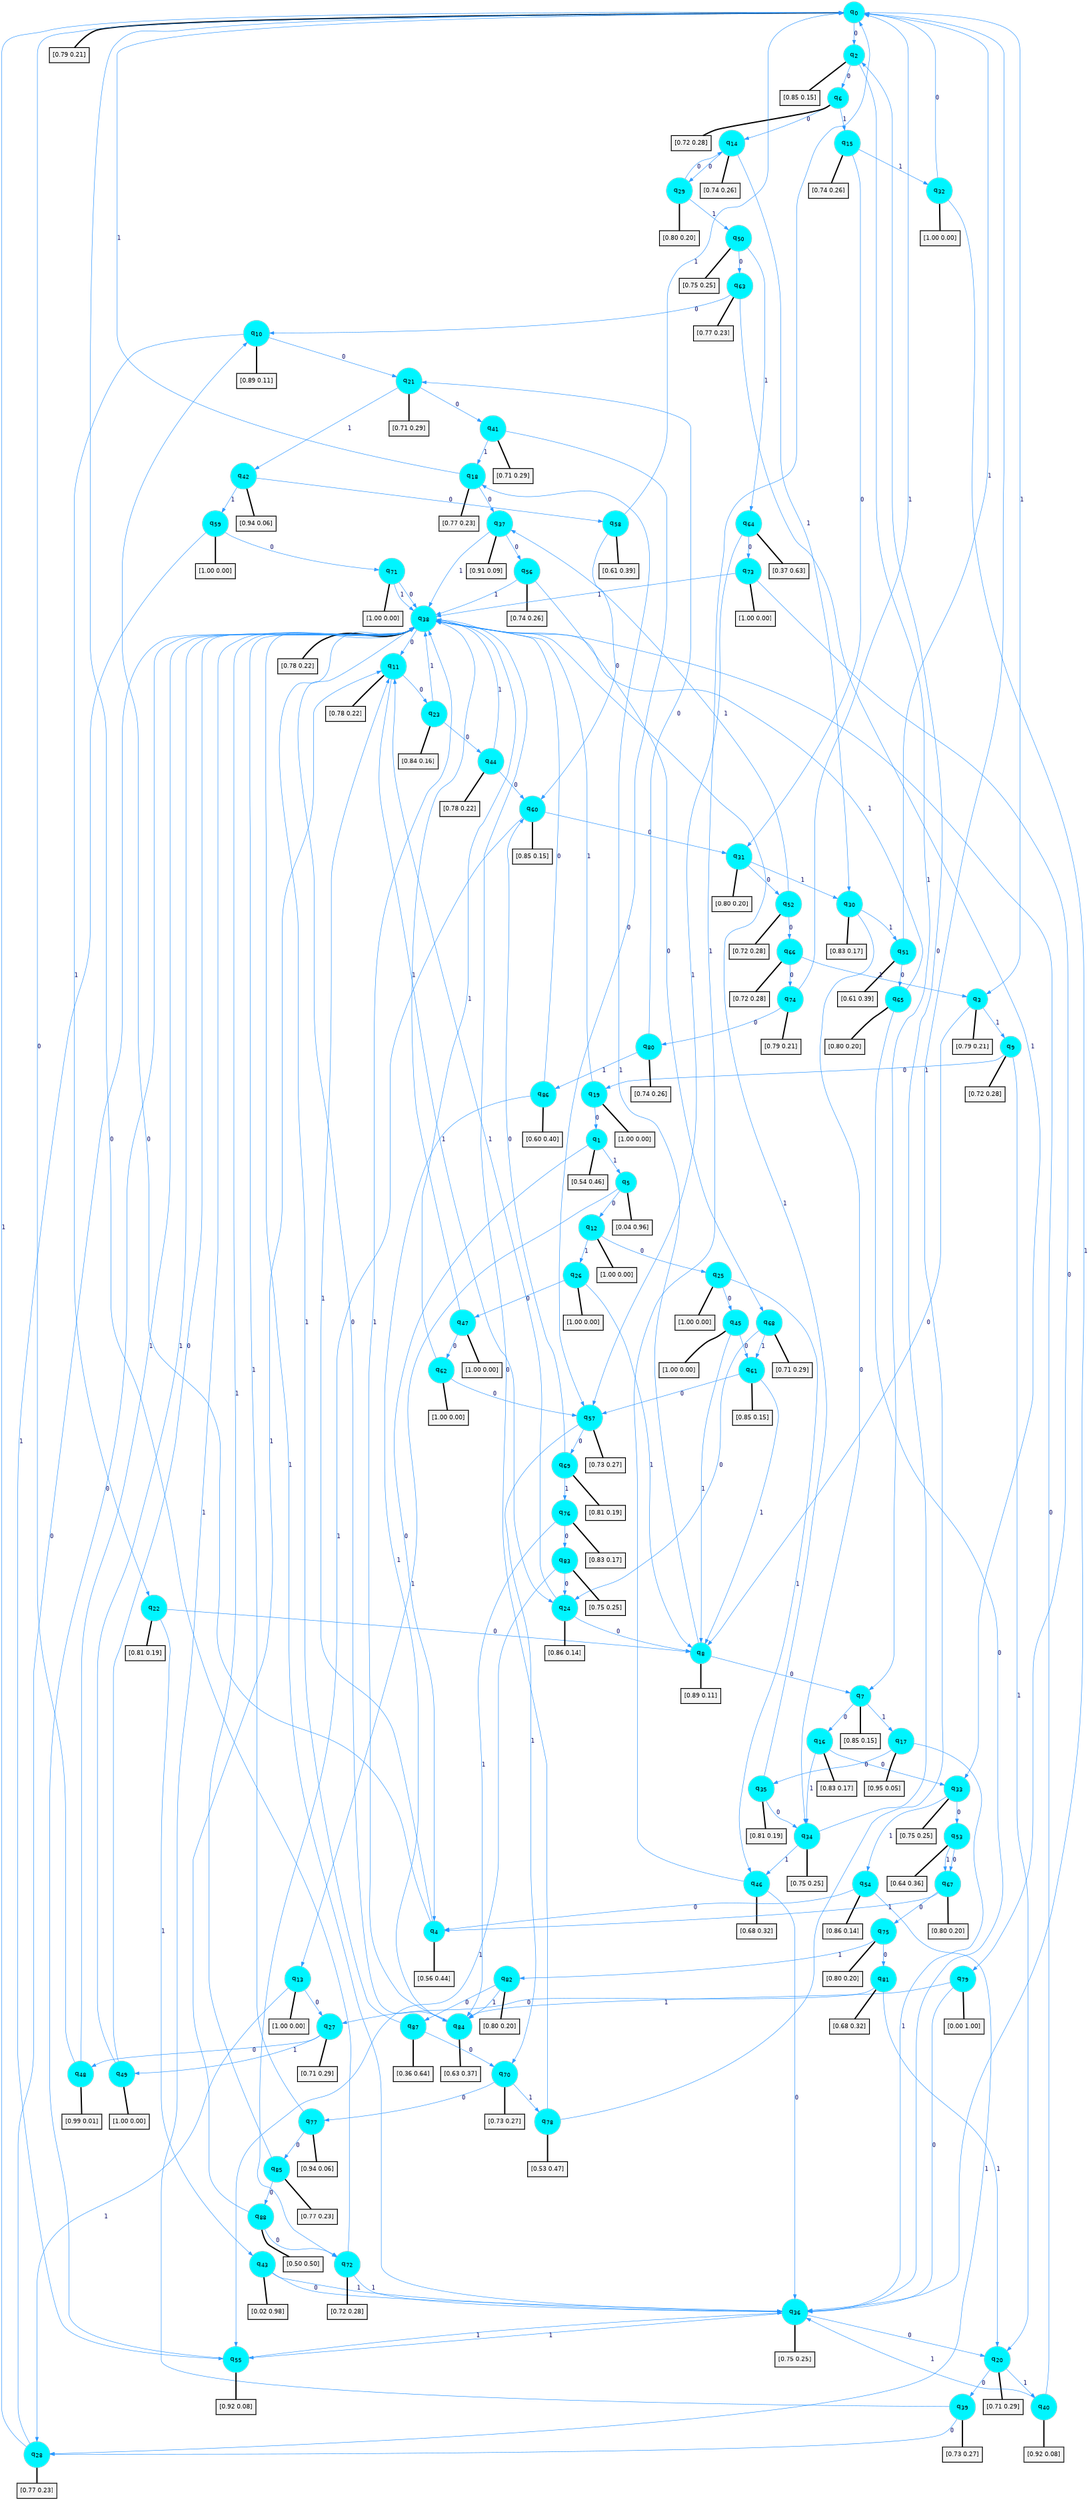 digraph G {
graph [
bgcolor=transparent, dpi=300, rankdir=TD, size="40,25"];
node [
color=gray, fillcolor=turquoise1, fontcolor=black, fontname=Helvetica, fontsize=16, fontweight=bold, shape=circle, style=filled];
edge [
arrowsize=1, color=dodgerblue1, fontcolor=midnightblue, fontname=courier, fontweight=bold, penwidth=1, style=solid, weight=20];
0[label=<q<SUB>0</SUB>>];
1[label=<q<SUB>1</SUB>>];
2[label=<q<SUB>2</SUB>>];
3[label=<q<SUB>3</SUB>>];
4[label=<q<SUB>4</SUB>>];
5[label=<q<SUB>5</SUB>>];
6[label=<q<SUB>6</SUB>>];
7[label=<q<SUB>7</SUB>>];
8[label=<q<SUB>8</SUB>>];
9[label=<q<SUB>9</SUB>>];
10[label=<q<SUB>10</SUB>>];
11[label=<q<SUB>11</SUB>>];
12[label=<q<SUB>12</SUB>>];
13[label=<q<SUB>13</SUB>>];
14[label=<q<SUB>14</SUB>>];
15[label=<q<SUB>15</SUB>>];
16[label=<q<SUB>16</SUB>>];
17[label=<q<SUB>17</SUB>>];
18[label=<q<SUB>18</SUB>>];
19[label=<q<SUB>19</SUB>>];
20[label=<q<SUB>20</SUB>>];
21[label=<q<SUB>21</SUB>>];
22[label=<q<SUB>22</SUB>>];
23[label=<q<SUB>23</SUB>>];
24[label=<q<SUB>24</SUB>>];
25[label=<q<SUB>25</SUB>>];
26[label=<q<SUB>26</SUB>>];
27[label=<q<SUB>27</SUB>>];
28[label=<q<SUB>28</SUB>>];
29[label=<q<SUB>29</SUB>>];
30[label=<q<SUB>30</SUB>>];
31[label=<q<SUB>31</SUB>>];
32[label=<q<SUB>32</SUB>>];
33[label=<q<SUB>33</SUB>>];
34[label=<q<SUB>34</SUB>>];
35[label=<q<SUB>35</SUB>>];
36[label=<q<SUB>36</SUB>>];
37[label=<q<SUB>37</SUB>>];
38[label=<q<SUB>38</SUB>>];
39[label=<q<SUB>39</SUB>>];
40[label=<q<SUB>40</SUB>>];
41[label=<q<SUB>41</SUB>>];
42[label=<q<SUB>42</SUB>>];
43[label=<q<SUB>43</SUB>>];
44[label=<q<SUB>44</SUB>>];
45[label=<q<SUB>45</SUB>>];
46[label=<q<SUB>46</SUB>>];
47[label=<q<SUB>47</SUB>>];
48[label=<q<SUB>48</SUB>>];
49[label=<q<SUB>49</SUB>>];
50[label=<q<SUB>50</SUB>>];
51[label=<q<SUB>51</SUB>>];
52[label=<q<SUB>52</SUB>>];
53[label=<q<SUB>53</SUB>>];
54[label=<q<SUB>54</SUB>>];
55[label=<q<SUB>55</SUB>>];
56[label=<q<SUB>56</SUB>>];
57[label=<q<SUB>57</SUB>>];
58[label=<q<SUB>58</SUB>>];
59[label=<q<SUB>59</SUB>>];
60[label=<q<SUB>60</SUB>>];
61[label=<q<SUB>61</SUB>>];
62[label=<q<SUB>62</SUB>>];
63[label=<q<SUB>63</SUB>>];
64[label=<q<SUB>64</SUB>>];
65[label=<q<SUB>65</SUB>>];
66[label=<q<SUB>66</SUB>>];
67[label=<q<SUB>67</SUB>>];
68[label=<q<SUB>68</SUB>>];
69[label=<q<SUB>69</SUB>>];
70[label=<q<SUB>70</SUB>>];
71[label=<q<SUB>71</SUB>>];
72[label=<q<SUB>72</SUB>>];
73[label=<q<SUB>73</SUB>>];
74[label=<q<SUB>74</SUB>>];
75[label=<q<SUB>75</SUB>>];
76[label=<q<SUB>76</SUB>>];
77[label=<q<SUB>77</SUB>>];
78[label=<q<SUB>78</SUB>>];
79[label=<q<SUB>79</SUB>>];
80[label=<q<SUB>80</SUB>>];
81[label=<q<SUB>81</SUB>>];
82[label=<q<SUB>82</SUB>>];
83[label=<q<SUB>83</SUB>>];
84[label=<q<SUB>84</SUB>>];
85[label=<q<SUB>85</SUB>>];
86[label=<q<SUB>86</SUB>>];
87[label=<q<SUB>87</SUB>>];
88[label=<q<SUB>88</SUB>>];
89[label="[0.79 0.21]", shape=box,fontcolor=black, fontname=Helvetica, fontsize=14, penwidth=2, fillcolor=whitesmoke,color=black];
90[label="[0.54 0.46]", shape=box,fontcolor=black, fontname=Helvetica, fontsize=14, penwidth=2, fillcolor=whitesmoke,color=black];
91[label="[0.85 0.15]", shape=box,fontcolor=black, fontname=Helvetica, fontsize=14, penwidth=2, fillcolor=whitesmoke,color=black];
92[label="[0.79 0.21]", shape=box,fontcolor=black, fontname=Helvetica, fontsize=14, penwidth=2, fillcolor=whitesmoke,color=black];
93[label="[0.56 0.44]", shape=box,fontcolor=black, fontname=Helvetica, fontsize=14, penwidth=2, fillcolor=whitesmoke,color=black];
94[label="[0.04 0.96]", shape=box,fontcolor=black, fontname=Helvetica, fontsize=14, penwidth=2, fillcolor=whitesmoke,color=black];
95[label="[0.72 0.28]", shape=box,fontcolor=black, fontname=Helvetica, fontsize=14, penwidth=2, fillcolor=whitesmoke,color=black];
96[label="[0.85 0.15]", shape=box,fontcolor=black, fontname=Helvetica, fontsize=14, penwidth=2, fillcolor=whitesmoke,color=black];
97[label="[0.89 0.11]", shape=box,fontcolor=black, fontname=Helvetica, fontsize=14, penwidth=2, fillcolor=whitesmoke,color=black];
98[label="[0.72 0.28]", shape=box,fontcolor=black, fontname=Helvetica, fontsize=14, penwidth=2, fillcolor=whitesmoke,color=black];
99[label="[0.89 0.11]", shape=box,fontcolor=black, fontname=Helvetica, fontsize=14, penwidth=2, fillcolor=whitesmoke,color=black];
100[label="[0.78 0.22]", shape=box,fontcolor=black, fontname=Helvetica, fontsize=14, penwidth=2, fillcolor=whitesmoke,color=black];
101[label="[1.00 0.00]", shape=box,fontcolor=black, fontname=Helvetica, fontsize=14, penwidth=2, fillcolor=whitesmoke,color=black];
102[label="[1.00 0.00]", shape=box,fontcolor=black, fontname=Helvetica, fontsize=14, penwidth=2, fillcolor=whitesmoke,color=black];
103[label="[0.74 0.26]", shape=box,fontcolor=black, fontname=Helvetica, fontsize=14, penwidth=2, fillcolor=whitesmoke,color=black];
104[label="[0.74 0.26]", shape=box,fontcolor=black, fontname=Helvetica, fontsize=14, penwidth=2, fillcolor=whitesmoke,color=black];
105[label="[0.83 0.17]", shape=box,fontcolor=black, fontname=Helvetica, fontsize=14, penwidth=2, fillcolor=whitesmoke,color=black];
106[label="[0.95 0.05]", shape=box,fontcolor=black, fontname=Helvetica, fontsize=14, penwidth=2, fillcolor=whitesmoke,color=black];
107[label="[0.77 0.23]", shape=box,fontcolor=black, fontname=Helvetica, fontsize=14, penwidth=2, fillcolor=whitesmoke,color=black];
108[label="[1.00 0.00]", shape=box,fontcolor=black, fontname=Helvetica, fontsize=14, penwidth=2, fillcolor=whitesmoke,color=black];
109[label="[0.71 0.29]", shape=box,fontcolor=black, fontname=Helvetica, fontsize=14, penwidth=2, fillcolor=whitesmoke,color=black];
110[label="[0.71 0.29]", shape=box,fontcolor=black, fontname=Helvetica, fontsize=14, penwidth=2, fillcolor=whitesmoke,color=black];
111[label="[0.81 0.19]", shape=box,fontcolor=black, fontname=Helvetica, fontsize=14, penwidth=2, fillcolor=whitesmoke,color=black];
112[label="[0.84 0.16]", shape=box,fontcolor=black, fontname=Helvetica, fontsize=14, penwidth=2, fillcolor=whitesmoke,color=black];
113[label="[0.86 0.14]", shape=box,fontcolor=black, fontname=Helvetica, fontsize=14, penwidth=2, fillcolor=whitesmoke,color=black];
114[label="[1.00 0.00]", shape=box,fontcolor=black, fontname=Helvetica, fontsize=14, penwidth=2, fillcolor=whitesmoke,color=black];
115[label="[1.00 0.00]", shape=box,fontcolor=black, fontname=Helvetica, fontsize=14, penwidth=2, fillcolor=whitesmoke,color=black];
116[label="[0.71 0.29]", shape=box,fontcolor=black, fontname=Helvetica, fontsize=14, penwidth=2, fillcolor=whitesmoke,color=black];
117[label="[0.77 0.23]", shape=box,fontcolor=black, fontname=Helvetica, fontsize=14, penwidth=2, fillcolor=whitesmoke,color=black];
118[label="[0.80 0.20]", shape=box,fontcolor=black, fontname=Helvetica, fontsize=14, penwidth=2, fillcolor=whitesmoke,color=black];
119[label="[0.83 0.17]", shape=box,fontcolor=black, fontname=Helvetica, fontsize=14, penwidth=2, fillcolor=whitesmoke,color=black];
120[label="[0.80 0.20]", shape=box,fontcolor=black, fontname=Helvetica, fontsize=14, penwidth=2, fillcolor=whitesmoke,color=black];
121[label="[1.00 0.00]", shape=box,fontcolor=black, fontname=Helvetica, fontsize=14, penwidth=2, fillcolor=whitesmoke,color=black];
122[label="[0.75 0.25]", shape=box,fontcolor=black, fontname=Helvetica, fontsize=14, penwidth=2, fillcolor=whitesmoke,color=black];
123[label="[0.75 0.25]", shape=box,fontcolor=black, fontname=Helvetica, fontsize=14, penwidth=2, fillcolor=whitesmoke,color=black];
124[label="[0.81 0.19]", shape=box,fontcolor=black, fontname=Helvetica, fontsize=14, penwidth=2, fillcolor=whitesmoke,color=black];
125[label="[0.75 0.25]", shape=box,fontcolor=black, fontname=Helvetica, fontsize=14, penwidth=2, fillcolor=whitesmoke,color=black];
126[label="[0.91 0.09]", shape=box,fontcolor=black, fontname=Helvetica, fontsize=14, penwidth=2, fillcolor=whitesmoke,color=black];
127[label="[0.78 0.22]", shape=box,fontcolor=black, fontname=Helvetica, fontsize=14, penwidth=2, fillcolor=whitesmoke,color=black];
128[label="[0.73 0.27]", shape=box,fontcolor=black, fontname=Helvetica, fontsize=14, penwidth=2, fillcolor=whitesmoke,color=black];
129[label="[0.92 0.08]", shape=box,fontcolor=black, fontname=Helvetica, fontsize=14, penwidth=2, fillcolor=whitesmoke,color=black];
130[label="[0.71 0.29]", shape=box,fontcolor=black, fontname=Helvetica, fontsize=14, penwidth=2, fillcolor=whitesmoke,color=black];
131[label="[0.94 0.06]", shape=box,fontcolor=black, fontname=Helvetica, fontsize=14, penwidth=2, fillcolor=whitesmoke,color=black];
132[label="[0.02 0.98]", shape=box,fontcolor=black, fontname=Helvetica, fontsize=14, penwidth=2, fillcolor=whitesmoke,color=black];
133[label="[0.78 0.22]", shape=box,fontcolor=black, fontname=Helvetica, fontsize=14, penwidth=2, fillcolor=whitesmoke,color=black];
134[label="[1.00 0.00]", shape=box,fontcolor=black, fontname=Helvetica, fontsize=14, penwidth=2, fillcolor=whitesmoke,color=black];
135[label="[0.68 0.32]", shape=box,fontcolor=black, fontname=Helvetica, fontsize=14, penwidth=2, fillcolor=whitesmoke,color=black];
136[label="[1.00 0.00]", shape=box,fontcolor=black, fontname=Helvetica, fontsize=14, penwidth=2, fillcolor=whitesmoke,color=black];
137[label="[0.99 0.01]", shape=box,fontcolor=black, fontname=Helvetica, fontsize=14, penwidth=2, fillcolor=whitesmoke,color=black];
138[label="[1.00 0.00]", shape=box,fontcolor=black, fontname=Helvetica, fontsize=14, penwidth=2, fillcolor=whitesmoke,color=black];
139[label="[0.75 0.25]", shape=box,fontcolor=black, fontname=Helvetica, fontsize=14, penwidth=2, fillcolor=whitesmoke,color=black];
140[label="[0.61 0.39]", shape=box,fontcolor=black, fontname=Helvetica, fontsize=14, penwidth=2, fillcolor=whitesmoke,color=black];
141[label="[0.72 0.28]", shape=box,fontcolor=black, fontname=Helvetica, fontsize=14, penwidth=2, fillcolor=whitesmoke,color=black];
142[label="[0.64 0.36]", shape=box,fontcolor=black, fontname=Helvetica, fontsize=14, penwidth=2, fillcolor=whitesmoke,color=black];
143[label="[0.86 0.14]", shape=box,fontcolor=black, fontname=Helvetica, fontsize=14, penwidth=2, fillcolor=whitesmoke,color=black];
144[label="[0.92 0.08]", shape=box,fontcolor=black, fontname=Helvetica, fontsize=14, penwidth=2, fillcolor=whitesmoke,color=black];
145[label="[0.74 0.26]", shape=box,fontcolor=black, fontname=Helvetica, fontsize=14, penwidth=2, fillcolor=whitesmoke,color=black];
146[label="[0.73 0.27]", shape=box,fontcolor=black, fontname=Helvetica, fontsize=14, penwidth=2, fillcolor=whitesmoke,color=black];
147[label="[0.61 0.39]", shape=box,fontcolor=black, fontname=Helvetica, fontsize=14, penwidth=2, fillcolor=whitesmoke,color=black];
148[label="[1.00 0.00]", shape=box,fontcolor=black, fontname=Helvetica, fontsize=14, penwidth=2, fillcolor=whitesmoke,color=black];
149[label="[0.85 0.15]", shape=box,fontcolor=black, fontname=Helvetica, fontsize=14, penwidth=2, fillcolor=whitesmoke,color=black];
150[label="[0.85 0.15]", shape=box,fontcolor=black, fontname=Helvetica, fontsize=14, penwidth=2, fillcolor=whitesmoke,color=black];
151[label="[1.00 0.00]", shape=box,fontcolor=black, fontname=Helvetica, fontsize=14, penwidth=2, fillcolor=whitesmoke,color=black];
152[label="[0.77 0.23]", shape=box,fontcolor=black, fontname=Helvetica, fontsize=14, penwidth=2, fillcolor=whitesmoke,color=black];
153[label="[0.37 0.63]", shape=box,fontcolor=black, fontname=Helvetica, fontsize=14, penwidth=2, fillcolor=whitesmoke,color=black];
154[label="[0.80 0.20]", shape=box,fontcolor=black, fontname=Helvetica, fontsize=14, penwidth=2, fillcolor=whitesmoke,color=black];
155[label="[0.72 0.28]", shape=box,fontcolor=black, fontname=Helvetica, fontsize=14, penwidth=2, fillcolor=whitesmoke,color=black];
156[label="[0.80 0.20]", shape=box,fontcolor=black, fontname=Helvetica, fontsize=14, penwidth=2, fillcolor=whitesmoke,color=black];
157[label="[0.71 0.29]", shape=box,fontcolor=black, fontname=Helvetica, fontsize=14, penwidth=2, fillcolor=whitesmoke,color=black];
158[label="[0.81 0.19]", shape=box,fontcolor=black, fontname=Helvetica, fontsize=14, penwidth=2, fillcolor=whitesmoke,color=black];
159[label="[0.73 0.27]", shape=box,fontcolor=black, fontname=Helvetica, fontsize=14, penwidth=2, fillcolor=whitesmoke,color=black];
160[label="[1.00 0.00]", shape=box,fontcolor=black, fontname=Helvetica, fontsize=14, penwidth=2, fillcolor=whitesmoke,color=black];
161[label="[0.72 0.28]", shape=box,fontcolor=black, fontname=Helvetica, fontsize=14, penwidth=2, fillcolor=whitesmoke,color=black];
162[label="[1.00 0.00]", shape=box,fontcolor=black, fontname=Helvetica, fontsize=14, penwidth=2, fillcolor=whitesmoke,color=black];
163[label="[0.79 0.21]", shape=box,fontcolor=black, fontname=Helvetica, fontsize=14, penwidth=2, fillcolor=whitesmoke,color=black];
164[label="[0.80 0.20]", shape=box,fontcolor=black, fontname=Helvetica, fontsize=14, penwidth=2, fillcolor=whitesmoke,color=black];
165[label="[0.83 0.17]", shape=box,fontcolor=black, fontname=Helvetica, fontsize=14, penwidth=2, fillcolor=whitesmoke,color=black];
166[label="[0.94 0.06]", shape=box,fontcolor=black, fontname=Helvetica, fontsize=14, penwidth=2, fillcolor=whitesmoke,color=black];
167[label="[0.53 0.47]", shape=box,fontcolor=black, fontname=Helvetica, fontsize=14, penwidth=2, fillcolor=whitesmoke,color=black];
168[label="[0.00 1.00]", shape=box,fontcolor=black, fontname=Helvetica, fontsize=14, penwidth=2, fillcolor=whitesmoke,color=black];
169[label="[0.74 0.26]", shape=box,fontcolor=black, fontname=Helvetica, fontsize=14, penwidth=2, fillcolor=whitesmoke,color=black];
170[label="[0.68 0.32]", shape=box,fontcolor=black, fontname=Helvetica, fontsize=14, penwidth=2, fillcolor=whitesmoke,color=black];
171[label="[0.80 0.20]", shape=box,fontcolor=black, fontname=Helvetica, fontsize=14, penwidth=2, fillcolor=whitesmoke,color=black];
172[label="[0.75 0.25]", shape=box,fontcolor=black, fontname=Helvetica, fontsize=14, penwidth=2, fillcolor=whitesmoke,color=black];
173[label="[0.63 0.37]", shape=box,fontcolor=black, fontname=Helvetica, fontsize=14, penwidth=2, fillcolor=whitesmoke,color=black];
174[label="[0.77 0.23]", shape=box,fontcolor=black, fontname=Helvetica, fontsize=14, penwidth=2, fillcolor=whitesmoke,color=black];
175[label="[0.60 0.40]", shape=box,fontcolor=black, fontname=Helvetica, fontsize=14, penwidth=2, fillcolor=whitesmoke,color=black];
176[label="[0.36 0.64]", shape=box,fontcolor=black, fontname=Helvetica, fontsize=14, penwidth=2, fillcolor=whitesmoke,color=black];
177[label="[0.50 0.50]", shape=box,fontcolor=black, fontname=Helvetica, fontsize=14, penwidth=2, fillcolor=whitesmoke,color=black];
0->2 [label=0];
0->3 [label=1];
0->89 [arrowhead=none, penwidth=3,color=black];
1->4 [label=0];
1->5 [label=1];
1->90 [arrowhead=none, penwidth=3,color=black];
2->6 [label=0];
2->7 [label=1];
2->91 [arrowhead=none, penwidth=3,color=black];
3->8 [label=0];
3->9 [label=1];
3->92 [arrowhead=none, penwidth=3,color=black];
4->10 [label=0];
4->11 [label=1];
4->93 [arrowhead=none, penwidth=3,color=black];
5->12 [label=0];
5->13 [label=1];
5->94 [arrowhead=none, penwidth=3,color=black];
6->14 [label=0];
6->15 [label=1];
6->95 [arrowhead=none, penwidth=3,color=black];
7->16 [label=0];
7->17 [label=1];
7->96 [arrowhead=none, penwidth=3,color=black];
8->7 [label=0];
8->18 [label=1];
8->97 [arrowhead=none, penwidth=3,color=black];
9->19 [label=0];
9->20 [label=1];
9->98 [arrowhead=none, penwidth=3,color=black];
10->21 [label=0];
10->22 [label=1];
10->99 [arrowhead=none, penwidth=3,color=black];
11->23 [label=0];
11->24 [label=1];
11->100 [arrowhead=none, penwidth=3,color=black];
12->25 [label=0];
12->26 [label=1];
12->101 [arrowhead=none, penwidth=3,color=black];
13->27 [label=0];
13->28 [label=1];
13->102 [arrowhead=none, penwidth=3,color=black];
14->29 [label=0];
14->30 [label=1];
14->103 [arrowhead=none, penwidth=3,color=black];
15->31 [label=0];
15->32 [label=1];
15->104 [arrowhead=none, penwidth=3,color=black];
16->33 [label=0];
16->34 [label=1];
16->105 [arrowhead=none, penwidth=3,color=black];
17->35 [label=0];
17->36 [label=1];
17->106 [arrowhead=none, penwidth=3,color=black];
18->37 [label=0];
18->0 [label=1];
18->107 [arrowhead=none, penwidth=3,color=black];
19->1 [label=0];
19->38 [label=1];
19->108 [arrowhead=none, penwidth=3,color=black];
20->39 [label=0];
20->40 [label=1];
20->109 [arrowhead=none, penwidth=3,color=black];
21->41 [label=0];
21->42 [label=1];
21->110 [arrowhead=none, penwidth=3,color=black];
22->8 [label=0];
22->43 [label=1];
22->111 [arrowhead=none, penwidth=3,color=black];
23->44 [label=0];
23->38 [label=1];
23->112 [arrowhead=none, penwidth=3,color=black];
24->8 [label=0];
24->11 [label=1];
24->113 [arrowhead=none, penwidth=3,color=black];
25->45 [label=0];
25->46 [label=1];
25->114 [arrowhead=none, penwidth=3,color=black];
26->47 [label=0];
26->8 [label=1];
26->115 [arrowhead=none, penwidth=3,color=black];
27->48 [label=0];
27->49 [label=1];
27->116 [arrowhead=none, penwidth=3,color=black];
28->38 [label=0];
28->0 [label=1];
28->117 [arrowhead=none, penwidth=3,color=black];
29->14 [label=0];
29->50 [label=1];
29->118 [arrowhead=none, penwidth=3,color=black];
30->34 [label=0];
30->51 [label=1];
30->119 [arrowhead=none, penwidth=3,color=black];
31->52 [label=0];
31->30 [label=1];
31->120 [arrowhead=none, penwidth=3,color=black];
32->0 [label=0];
32->36 [label=1];
32->121 [arrowhead=none, penwidth=3,color=black];
33->53 [label=0];
33->54 [label=1];
33->122 [arrowhead=none, penwidth=3,color=black];
34->2 [label=0];
34->46 [label=1];
34->123 [arrowhead=none, penwidth=3,color=black];
35->34 [label=0];
35->38 [label=1];
35->124 [arrowhead=none, penwidth=3,color=black];
36->20 [label=0];
36->55 [label=1];
36->125 [arrowhead=none, penwidth=3,color=black];
37->56 [label=0];
37->38 [label=1];
37->126 [arrowhead=none, penwidth=3,color=black];
38->11 [label=0];
38->36 [label=1];
38->127 [arrowhead=none, penwidth=3,color=black];
39->28 [label=0];
39->38 [label=1];
39->128 [arrowhead=none, penwidth=3,color=black];
40->38 [label=0];
40->36 [label=1];
40->129 [arrowhead=none, penwidth=3,color=black];
41->57 [label=0];
41->18 [label=1];
41->130 [arrowhead=none, penwidth=3,color=black];
42->58 [label=0];
42->59 [label=1];
42->131 [arrowhead=none, penwidth=3,color=black];
43->36 [label=0];
43->36 [label=1];
43->132 [arrowhead=none, penwidth=3,color=black];
44->60 [label=0];
44->38 [label=1];
44->133 [arrowhead=none, penwidth=3,color=black];
45->61 [label=0];
45->8 [label=1];
45->134 [arrowhead=none, penwidth=3,color=black];
46->36 [label=0];
46->0 [label=1];
46->135 [arrowhead=none, penwidth=3,color=black];
47->62 [label=0];
47->38 [label=1];
47->136 [arrowhead=none, penwidth=3,color=black];
48->0 [label=0];
48->38 [label=1];
48->137 [arrowhead=none, penwidth=3,color=black];
49->38 [label=0];
49->38 [label=1];
49->138 [arrowhead=none, penwidth=3,color=black];
50->63 [label=0];
50->64 [label=1];
50->139 [arrowhead=none, penwidth=3,color=black];
51->65 [label=0];
51->0 [label=1];
51->140 [arrowhead=none, penwidth=3,color=black];
52->66 [label=0];
52->37 [label=1];
52->141 [arrowhead=none, penwidth=3,color=black];
53->67 [label=0];
53->67 [label=1];
53->142 [arrowhead=none, penwidth=3,color=black];
54->4 [label=0];
54->28 [label=1];
54->143 [arrowhead=none, penwidth=3,color=black];
55->38 [label=0];
55->36 [label=1];
55->144 [arrowhead=none, penwidth=3,color=black];
56->68 [label=0];
56->38 [label=1];
56->145 [arrowhead=none, penwidth=3,color=black];
57->69 [label=0];
57->70 [label=1];
57->146 [arrowhead=none, penwidth=3,color=black];
58->60 [label=0];
58->0 [label=1];
58->147 [arrowhead=none, penwidth=3,color=black];
59->71 [label=0];
59->55 [label=1];
59->148 [arrowhead=none, penwidth=3,color=black];
60->31 [label=0];
60->72 [label=1];
60->149 [arrowhead=none, penwidth=3,color=black];
61->57 [label=0];
61->8 [label=1];
61->150 [arrowhead=none, penwidth=3,color=black];
62->57 [label=0];
62->38 [label=1];
62->151 [arrowhead=none, penwidth=3,color=black];
63->10 [label=0];
63->33 [label=1];
63->152 [arrowhead=none, penwidth=3,color=black];
64->73 [label=0];
64->57 [label=1];
64->153 [arrowhead=none, penwidth=3,color=black];
65->36 [label=0];
65->38 [label=1];
65->154 [arrowhead=none, penwidth=3,color=black];
66->74 [label=0];
66->3 [label=1];
66->155 [arrowhead=none, penwidth=3,color=black];
67->75 [label=0];
67->4 [label=1];
67->156 [arrowhead=none, penwidth=3,color=black];
68->24 [label=0];
68->61 [label=1];
68->157 [arrowhead=none, penwidth=3,color=black];
69->60 [label=0];
69->76 [label=1];
69->158 [arrowhead=none, penwidth=3,color=black];
70->77 [label=0];
70->78 [label=1];
70->159 [arrowhead=none, penwidth=3,color=black];
71->38 [label=0];
71->38 [label=1];
71->160 [arrowhead=none, penwidth=3,color=black];
72->0 [label=0];
72->36 [label=1];
72->161 [arrowhead=none, penwidth=3,color=black];
73->79 [label=0];
73->38 [label=1];
73->162 [arrowhead=none, penwidth=3,color=black];
74->80 [label=0];
74->0 [label=1];
74->163 [arrowhead=none, penwidth=3,color=black];
75->81 [label=0];
75->82 [label=1];
75->164 [arrowhead=none, penwidth=3,color=black];
76->83 [label=0];
76->84 [label=1];
76->165 [arrowhead=none, penwidth=3,color=black];
77->85 [label=0];
77->38 [label=1];
77->166 [arrowhead=none, penwidth=3,color=black];
78->38 [label=0];
78->0 [label=1];
78->167 [arrowhead=none, penwidth=3,color=black];
79->36 [label=0];
79->84 [label=1];
79->168 [arrowhead=none, penwidth=3,color=black];
80->21 [label=0];
80->86 [label=1];
80->169 [arrowhead=none, penwidth=3,color=black];
81->27 [label=0];
81->20 [label=1];
81->170 [arrowhead=none, penwidth=3,color=black];
82->87 [label=0];
82->84 [label=1];
82->171 [arrowhead=none, penwidth=3,color=black];
83->24 [label=0];
83->55 [label=1];
83->172 [arrowhead=none, penwidth=3,color=black];
84->38 [label=0];
84->38 [label=1];
84->173 [arrowhead=none, penwidth=3,color=black];
85->88 [label=0];
85->38 [label=1];
85->174 [arrowhead=none, penwidth=3,color=black];
86->38 [label=0];
86->84 [label=1];
86->175 [arrowhead=none, penwidth=3,color=black];
87->70 [label=0];
87->38 [label=1];
87->176 [arrowhead=none, penwidth=3,color=black];
88->72 [label=0];
88->11 [label=1];
88->177 [arrowhead=none, penwidth=3,color=black];
}
